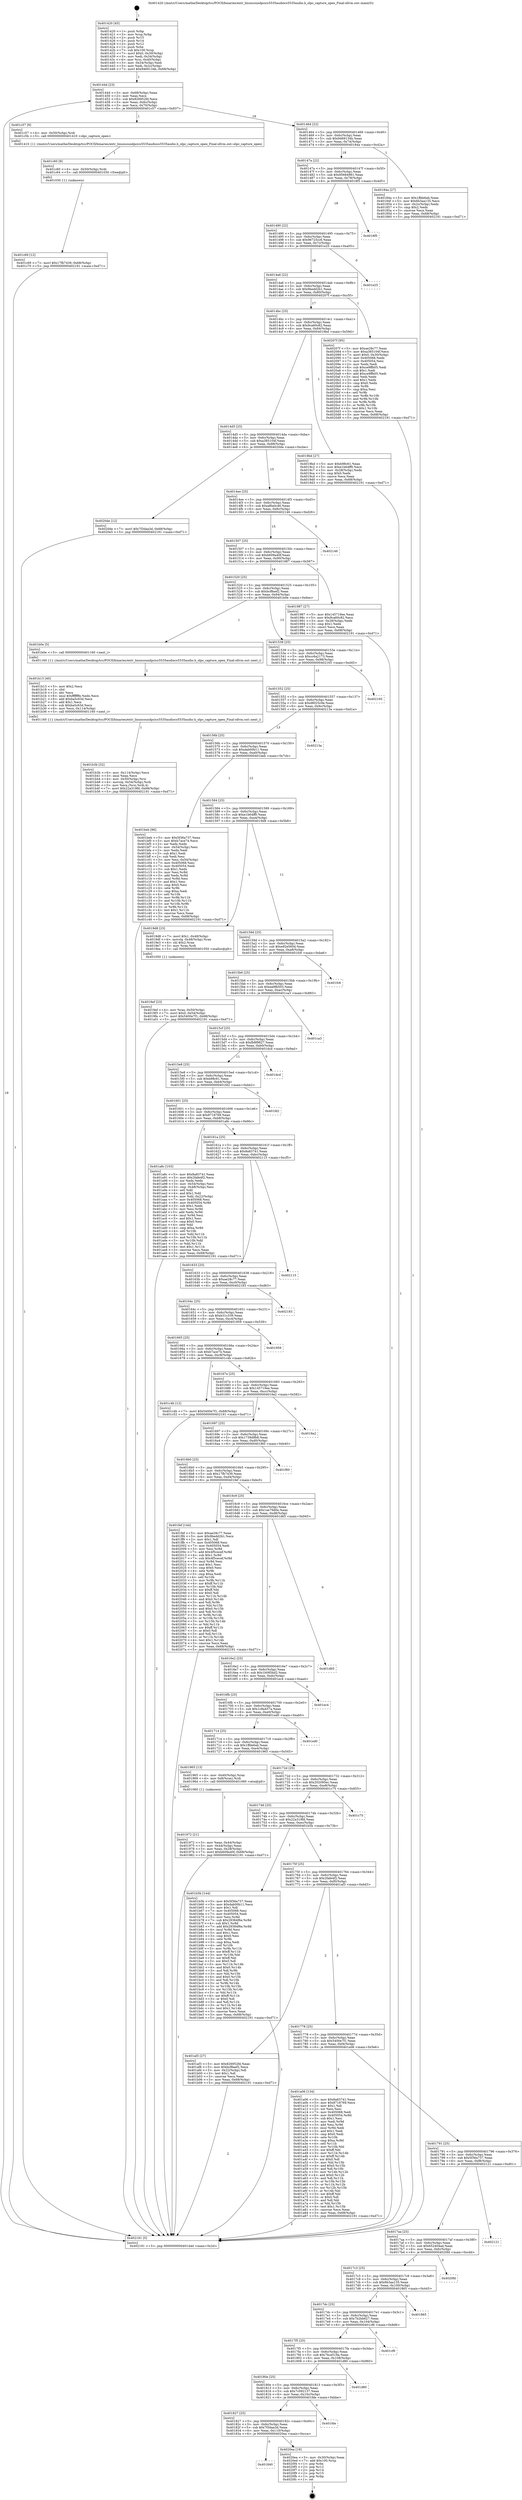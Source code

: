 digraph "0x401420" {
  label = "0x401420 (/mnt/c/Users/mathe/Desktop/tcc/POCII/binaries/extr_linuxsoundpcics5535audiocs5535audio.h_olpc_capture_open_Final-ollvm.out::main(0))"
  labelloc = "t"
  node[shape=record]

  Entry [label="",width=0.3,height=0.3,shape=circle,fillcolor=black,style=filled]
  "0x40144d" [label="{
     0x40144d [23]\l
     | [instrs]\l
     &nbsp;&nbsp;0x40144d \<+3\>: mov -0x68(%rbp),%eax\l
     &nbsp;&nbsp;0x401450 \<+2\>: mov %eax,%ecx\l
     &nbsp;&nbsp;0x401452 \<+6\>: sub $0x826952fd,%ecx\l
     &nbsp;&nbsp;0x401458 \<+3\>: mov %eax,-0x6c(%rbp)\l
     &nbsp;&nbsp;0x40145b \<+3\>: mov %ecx,-0x70(%rbp)\l
     &nbsp;&nbsp;0x40145e \<+6\>: je 0000000000401c57 \<main+0x837\>\l
  }"]
  "0x401c57" [label="{
     0x401c57 [9]\l
     | [instrs]\l
     &nbsp;&nbsp;0x401c57 \<+4\>: mov -0x50(%rbp),%rdi\l
     &nbsp;&nbsp;0x401c5b \<+5\>: call 0000000000401410 \<olpc_capture_open\>\l
     | [calls]\l
     &nbsp;&nbsp;0x401410 \{1\} (/mnt/c/Users/mathe/Desktop/tcc/POCII/binaries/extr_linuxsoundpcics5535audiocs5535audio.h_olpc_capture_open_Final-ollvm.out::olpc_capture_open)\l
  }"]
  "0x401464" [label="{
     0x401464 [22]\l
     | [instrs]\l
     &nbsp;&nbsp;0x401464 \<+5\>: jmp 0000000000401469 \<main+0x49\>\l
     &nbsp;&nbsp;0x401469 \<+3\>: mov -0x6c(%rbp),%eax\l
     &nbsp;&nbsp;0x40146c \<+5\>: sub $0x9469134b,%eax\l
     &nbsp;&nbsp;0x401471 \<+3\>: mov %eax,-0x74(%rbp)\l
     &nbsp;&nbsp;0x401474 \<+6\>: je 000000000040184a \<main+0x42a\>\l
  }"]
  Exit [label="",width=0.3,height=0.3,shape=circle,fillcolor=black,style=filled,peripheries=2]
  "0x40184a" [label="{
     0x40184a [27]\l
     | [instrs]\l
     &nbsp;&nbsp;0x40184a \<+5\>: mov $0x1ffde6ab,%eax\l
     &nbsp;&nbsp;0x40184f \<+5\>: mov $0x6b3aa135,%ecx\l
     &nbsp;&nbsp;0x401854 \<+3\>: mov -0x2c(%rbp),%edx\l
     &nbsp;&nbsp;0x401857 \<+3\>: cmp $0x2,%edx\l
     &nbsp;&nbsp;0x40185a \<+3\>: cmovne %ecx,%eax\l
     &nbsp;&nbsp;0x40185d \<+3\>: mov %eax,-0x68(%rbp)\l
     &nbsp;&nbsp;0x401860 \<+5\>: jmp 0000000000402191 \<main+0xd71\>\l
  }"]
  "0x40147a" [label="{
     0x40147a [22]\l
     | [instrs]\l
     &nbsp;&nbsp;0x40147a \<+5\>: jmp 000000000040147f \<main+0x5f\>\l
     &nbsp;&nbsp;0x40147f \<+3\>: mov -0x6c(%rbp),%eax\l
     &nbsp;&nbsp;0x401482 \<+5\>: sub $0x95684981,%eax\l
     &nbsp;&nbsp;0x401487 \<+3\>: mov %eax,-0x78(%rbp)\l
     &nbsp;&nbsp;0x40148a \<+6\>: je 00000000004018f5 \<main+0x4d5\>\l
  }"]
  "0x402191" [label="{
     0x402191 [5]\l
     | [instrs]\l
     &nbsp;&nbsp;0x402191 \<+5\>: jmp 000000000040144d \<main+0x2d\>\l
  }"]
  "0x401420" [label="{
     0x401420 [45]\l
     | [instrs]\l
     &nbsp;&nbsp;0x401420 \<+1\>: push %rbp\l
     &nbsp;&nbsp;0x401421 \<+3\>: mov %rsp,%rbp\l
     &nbsp;&nbsp;0x401424 \<+2\>: push %r15\l
     &nbsp;&nbsp;0x401426 \<+2\>: push %r14\l
     &nbsp;&nbsp;0x401428 \<+2\>: push %r12\l
     &nbsp;&nbsp;0x40142a \<+1\>: push %rbx\l
     &nbsp;&nbsp;0x40142b \<+7\>: sub $0x100,%rsp\l
     &nbsp;&nbsp;0x401432 \<+7\>: movl $0x0,-0x30(%rbp)\l
     &nbsp;&nbsp;0x401439 \<+3\>: mov %edi,-0x34(%rbp)\l
     &nbsp;&nbsp;0x40143c \<+4\>: mov %rsi,-0x40(%rbp)\l
     &nbsp;&nbsp;0x401440 \<+3\>: mov -0x34(%rbp),%edi\l
     &nbsp;&nbsp;0x401443 \<+3\>: mov %edi,-0x2c(%rbp)\l
     &nbsp;&nbsp;0x401446 \<+7\>: movl $0x9469134b,-0x68(%rbp)\l
  }"]
  "0x401840" [label="{
     0x401840\l
  }", style=dashed]
  "0x4018f5" [label="{
     0x4018f5\l
  }", style=dashed]
  "0x401490" [label="{
     0x401490 [22]\l
     | [instrs]\l
     &nbsp;&nbsp;0x401490 \<+5\>: jmp 0000000000401495 \<main+0x75\>\l
     &nbsp;&nbsp;0x401495 \<+3\>: mov -0x6c(%rbp),%eax\l
     &nbsp;&nbsp;0x401498 \<+5\>: sub $0x96725cc6,%eax\l
     &nbsp;&nbsp;0x40149d \<+3\>: mov %eax,-0x7c(%rbp)\l
     &nbsp;&nbsp;0x4014a0 \<+6\>: je 0000000000401e25 \<main+0xa05\>\l
  }"]
  "0x4020ea" [label="{
     0x4020ea [19]\l
     | [instrs]\l
     &nbsp;&nbsp;0x4020ea \<+3\>: mov -0x30(%rbp),%eax\l
     &nbsp;&nbsp;0x4020ed \<+7\>: add $0x100,%rsp\l
     &nbsp;&nbsp;0x4020f4 \<+1\>: pop %rbx\l
     &nbsp;&nbsp;0x4020f5 \<+2\>: pop %r12\l
     &nbsp;&nbsp;0x4020f7 \<+2\>: pop %r14\l
     &nbsp;&nbsp;0x4020f9 \<+2\>: pop %r15\l
     &nbsp;&nbsp;0x4020fb \<+1\>: pop %rbp\l
     &nbsp;&nbsp;0x4020fc \<+1\>: ret\l
  }"]
  "0x401e25" [label="{
     0x401e25\l
  }", style=dashed]
  "0x4014a6" [label="{
     0x4014a6 [22]\l
     | [instrs]\l
     &nbsp;&nbsp;0x4014a6 \<+5\>: jmp 00000000004014ab \<main+0x8b\>\l
     &nbsp;&nbsp;0x4014ab \<+3\>: mov -0x6c(%rbp),%eax\l
     &nbsp;&nbsp;0x4014ae \<+5\>: sub $0x9bedd2b1,%eax\l
     &nbsp;&nbsp;0x4014b3 \<+3\>: mov %eax,-0x80(%rbp)\l
     &nbsp;&nbsp;0x4014b6 \<+6\>: je 000000000040207f \<main+0xc5f\>\l
  }"]
  "0x401827" [label="{
     0x401827 [25]\l
     | [instrs]\l
     &nbsp;&nbsp;0x401827 \<+5\>: jmp 000000000040182c \<main+0x40c\>\l
     &nbsp;&nbsp;0x40182c \<+3\>: mov -0x6c(%rbp),%eax\l
     &nbsp;&nbsp;0x40182f \<+5\>: sub $0x7f3daa3d,%eax\l
     &nbsp;&nbsp;0x401834 \<+6\>: mov %eax,-0x110(%rbp)\l
     &nbsp;&nbsp;0x40183a \<+6\>: je 00000000004020ea \<main+0xcca\>\l
  }"]
  "0x40207f" [label="{
     0x40207f [95]\l
     | [instrs]\l
     &nbsp;&nbsp;0x40207f \<+5\>: mov $0xae28c77,%eax\l
     &nbsp;&nbsp;0x402084 \<+5\>: mov $0xa385104f,%ecx\l
     &nbsp;&nbsp;0x402089 \<+7\>: movl $0x0,-0x30(%rbp)\l
     &nbsp;&nbsp;0x402090 \<+7\>: mov 0x405068,%edx\l
     &nbsp;&nbsp;0x402097 \<+7\>: mov 0x405054,%esi\l
     &nbsp;&nbsp;0x40209e \<+2\>: mov %edx,%edi\l
     &nbsp;&nbsp;0x4020a0 \<+6\>: sub $0xce9ffb05,%edi\l
     &nbsp;&nbsp;0x4020a6 \<+3\>: sub $0x1,%edi\l
     &nbsp;&nbsp;0x4020a9 \<+6\>: add $0xce9ffb05,%edi\l
     &nbsp;&nbsp;0x4020af \<+3\>: imul %edi,%edx\l
     &nbsp;&nbsp;0x4020b2 \<+3\>: and $0x1,%edx\l
     &nbsp;&nbsp;0x4020b5 \<+3\>: cmp $0x0,%edx\l
     &nbsp;&nbsp;0x4020b8 \<+4\>: sete %r8b\l
     &nbsp;&nbsp;0x4020bc \<+3\>: cmp $0xa,%esi\l
     &nbsp;&nbsp;0x4020bf \<+4\>: setl %r9b\l
     &nbsp;&nbsp;0x4020c3 \<+3\>: mov %r8b,%r10b\l
     &nbsp;&nbsp;0x4020c6 \<+3\>: and %r9b,%r10b\l
     &nbsp;&nbsp;0x4020c9 \<+3\>: xor %r9b,%r8b\l
     &nbsp;&nbsp;0x4020cc \<+3\>: or %r8b,%r10b\l
     &nbsp;&nbsp;0x4020cf \<+4\>: test $0x1,%r10b\l
     &nbsp;&nbsp;0x4020d3 \<+3\>: cmovne %ecx,%eax\l
     &nbsp;&nbsp;0x4020d6 \<+3\>: mov %eax,-0x68(%rbp)\l
     &nbsp;&nbsp;0x4020d9 \<+5\>: jmp 0000000000402191 \<main+0xd71\>\l
  }"]
  "0x4014bc" [label="{
     0x4014bc [25]\l
     | [instrs]\l
     &nbsp;&nbsp;0x4014bc \<+5\>: jmp 00000000004014c1 \<main+0xa1\>\l
     &nbsp;&nbsp;0x4014c1 \<+3\>: mov -0x6c(%rbp),%eax\l
     &nbsp;&nbsp;0x4014c4 \<+5\>: sub $0x9ca60c82,%eax\l
     &nbsp;&nbsp;0x4014c9 \<+6\>: mov %eax,-0x84(%rbp)\l
     &nbsp;&nbsp;0x4014cf \<+6\>: je 00000000004019bd \<main+0x59d\>\l
  }"]
  "0x401fde" [label="{
     0x401fde\l
  }", style=dashed]
  "0x4019bd" [label="{
     0x4019bd [27]\l
     | [instrs]\l
     &nbsp;&nbsp;0x4019bd \<+5\>: mov $0xb98c61,%eax\l
     &nbsp;&nbsp;0x4019c2 \<+5\>: mov $0xe1b64ff0,%ecx\l
     &nbsp;&nbsp;0x4019c7 \<+3\>: mov -0x28(%rbp),%edx\l
     &nbsp;&nbsp;0x4019ca \<+3\>: cmp $0x0,%edx\l
     &nbsp;&nbsp;0x4019cd \<+3\>: cmove %ecx,%eax\l
     &nbsp;&nbsp;0x4019d0 \<+3\>: mov %eax,-0x68(%rbp)\l
     &nbsp;&nbsp;0x4019d3 \<+5\>: jmp 0000000000402191 \<main+0xd71\>\l
  }"]
  "0x4014d5" [label="{
     0x4014d5 [25]\l
     | [instrs]\l
     &nbsp;&nbsp;0x4014d5 \<+5\>: jmp 00000000004014da \<main+0xba\>\l
     &nbsp;&nbsp;0x4014da \<+3\>: mov -0x6c(%rbp),%eax\l
     &nbsp;&nbsp;0x4014dd \<+5\>: sub $0xa385104f,%eax\l
     &nbsp;&nbsp;0x4014e2 \<+6\>: mov %eax,-0x88(%rbp)\l
     &nbsp;&nbsp;0x4014e8 \<+6\>: je 00000000004020de \<main+0xcbe\>\l
  }"]
  "0x40180e" [label="{
     0x40180e [25]\l
     | [instrs]\l
     &nbsp;&nbsp;0x40180e \<+5\>: jmp 0000000000401813 \<main+0x3f3\>\l
     &nbsp;&nbsp;0x401813 \<+3\>: mov -0x6c(%rbp),%eax\l
     &nbsp;&nbsp;0x401816 \<+5\>: sub $0x7c092137,%eax\l
     &nbsp;&nbsp;0x40181b \<+6\>: mov %eax,-0x10c(%rbp)\l
     &nbsp;&nbsp;0x401821 \<+6\>: je 0000000000401fde \<main+0xbbe\>\l
  }"]
  "0x4020de" [label="{
     0x4020de [12]\l
     | [instrs]\l
     &nbsp;&nbsp;0x4020de \<+7\>: movl $0x7f3daa3d,-0x68(%rbp)\l
     &nbsp;&nbsp;0x4020e5 \<+5\>: jmp 0000000000402191 \<main+0xd71\>\l
  }"]
  "0x4014ee" [label="{
     0x4014ee [25]\l
     | [instrs]\l
     &nbsp;&nbsp;0x4014ee \<+5\>: jmp 00000000004014f3 \<main+0xd3\>\l
     &nbsp;&nbsp;0x4014f3 \<+3\>: mov -0x6c(%rbp),%eax\l
     &nbsp;&nbsp;0x4014f6 \<+5\>: sub $0xaf6a0c46,%eax\l
     &nbsp;&nbsp;0x4014fb \<+6\>: mov %eax,-0x8c(%rbp)\l
     &nbsp;&nbsp;0x401501 \<+6\>: je 0000000000402146 \<main+0xd26\>\l
  }"]
  "0x401d80" [label="{
     0x401d80\l
  }", style=dashed]
  "0x402146" [label="{
     0x402146\l
  }", style=dashed]
  "0x401507" [label="{
     0x401507 [25]\l
     | [instrs]\l
     &nbsp;&nbsp;0x401507 \<+5\>: jmp 000000000040150c \<main+0xec\>\l
     &nbsp;&nbsp;0x40150c \<+3\>: mov -0x6c(%rbp),%eax\l
     &nbsp;&nbsp;0x40150f \<+5\>: sub $0xb609a40f,%eax\l
     &nbsp;&nbsp;0x401514 \<+6\>: mov %eax,-0x90(%rbp)\l
     &nbsp;&nbsp;0x40151a \<+6\>: je 0000000000401987 \<main+0x567\>\l
  }"]
  "0x4017f5" [label="{
     0x4017f5 [25]\l
     | [instrs]\l
     &nbsp;&nbsp;0x4017f5 \<+5\>: jmp 00000000004017fa \<main+0x3da\>\l
     &nbsp;&nbsp;0x4017fa \<+3\>: mov -0x6c(%rbp),%eax\l
     &nbsp;&nbsp;0x4017fd \<+5\>: sub $0x7bce518a,%eax\l
     &nbsp;&nbsp;0x401802 \<+6\>: mov %eax,-0x108(%rbp)\l
     &nbsp;&nbsp;0x401808 \<+6\>: je 0000000000401d80 \<main+0x960\>\l
  }"]
  "0x401987" [label="{
     0x401987 [27]\l
     | [instrs]\l
     &nbsp;&nbsp;0x401987 \<+5\>: mov $0x145719ee,%eax\l
     &nbsp;&nbsp;0x40198c \<+5\>: mov $0x9ca60c82,%ecx\l
     &nbsp;&nbsp;0x401991 \<+3\>: mov -0x28(%rbp),%edx\l
     &nbsp;&nbsp;0x401994 \<+3\>: cmp $0x1,%edx\l
     &nbsp;&nbsp;0x401997 \<+3\>: cmovl %ecx,%eax\l
     &nbsp;&nbsp;0x40199a \<+3\>: mov %eax,-0x68(%rbp)\l
     &nbsp;&nbsp;0x40199d \<+5\>: jmp 0000000000402191 \<main+0xd71\>\l
  }"]
  "0x401520" [label="{
     0x401520 [25]\l
     | [instrs]\l
     &nbsp;&nbsp;0x401520 \<+5\>: jmp 0000000000401525 \<main+0x105\>\l
     &nbsp;&nbsp;0x401525 \<+3\>: mov -0x6c(%rbp),%eax\l
     &nbsp;&nbsp;0x401528 \<+5\>: sub $0xbcf8aef2,%eax\l
     &nbsp;&nbsp;0x40152d \<+6\>: mov %eax,-0x94(%rbp)\l
     &nbsp;&nbsp;0x401533 \<+6\>: je 0000000000401b0e \<main+0x6ee\>\l
  }"]
  "0x401cf6" [label="{
     0x401cf6\l
  }", style=dashed]
  "0x401b0e" [label="{
     0x401b0e [5]\l
     | [instrs]\l
     &nbsp;&nbsp;0x401b0e \<+5\>: call 0000000000401160 \<next_i\>\l
     | [calls]\l
     &nbsp;&nbsp;0x401160 \{1\} (/mnt/c/Users/mathe/Desktop/tcc/POCII/binaries/extr_linuxsoundpcics5535audiocs5535audio.h_olpc_capture_open_Final-ollvm.out::next_i)\l
  }"]
  "0x401539" [label="{
     0x401539 [25]\l
     | [instrs]\l
     &nbsp;&nbsp;0x401539 \<+5\>: jmp 000000000040153e \<main+0x11e\>\l
     &nbsp;&nbsp;0x40153e \<+3\>: mov -0x6c(%rbp),%eax\l
     &nbsp;&nbsp;0x401541 \<+5\>: sub $0xcc6a2173,%eax\l
     &nbsp;&nbsp;0x401546 \<+6\>: mov %eax,-0x98(%rbp)\l
     &nbsp;&nbsp;0x40154c \<+6\>: je 0000000000402165 \<main+0xd45\>\l
  }"]
  "0x4017dc" [label="{
     0x4017dc [25]\l
     | [instrs]\l
     &nbsp;&nbsp;0x4017dc \<+5\>: jmp 00000000004017e1 \<main+0x3c1\>\l
     &nbsp;&nbsp;0x4017e1 \<+3\>: mov -0x6c(%rbp),%eax\l
     &nbsp;&nbsp;0x4017e4 \<+5\>: sub $0x7b2bb627,%eax\l
     &nbsp;&nbsp;0x4017e9 \<+6\>: mov %eax,-0x104(%rbp)\l
     &nbsp;&nbsp;0x4017ef \<+6\>: je 0000000000401cf6 \<main+0x8d6\>\l
  }"]
  "0x402165" [label="{
     0x402165\l
  }", style=dashed]
  "0x401552" [label="{
     0x401552 [25]\l
     | [instrs]\l
     &nbsp;&nbsp;0x401552 \<+5\>: jmp 0000000000401557 \<main+0x137\>\l
     &nbsp;&nbsp;0x401557 \<+3\>: mov -0x6c(%rbp),%eax\l
     &nbsp;&nbsp;0x40155a \<+5\>: sub $0xd8025c9e,%eax\l
     &nbsp;&nbsp;0x40155f \<+6\>: mov %eax,-0x9c(%rbp)\l
     &nbsp;&nbsp;0x401565 \<+6\>: je 000000000040213a \<main+0xd1a\>\l
  }"]
  "0x401865" [label="{
     0x401865\l
  }", style=dashed]
  "0x40213a" [label="{
     0x40213a\l
  }", style=dashed]
  "0x40156b" [label="{
     0x40156b [25]\l
     | [instrs]\l
     &nbsp;&nbsp;0x40156b \<+5\>: jmp 0000000000401570 \<main+0x150\>\l
     &nbsp;&nbsp;0x401570 \<+3\>: mov -0x6c(%rbp),%eax\l
     &nbsp;&nbsp;0x401573 \<+5\>: sub $0xdab00b11,%eax\l
     &nbsp;&nbsp;0x401578 \<+6\>: mov %eax,-0xa0(%rbp)\l
     &nbsp;&nbsp;0x40157e \<+6\>: je 0000000000401beb \<main+0x7cb\>\l
  }"]
  "0x4017c3" [label="{
     0x4017c3 [25]\l
     | [instrs]\l
     &nbsp;&nbsp;0x4017c3 \<+5\>: jmp 00000000004017c8 \<main+0x3a8\>\l
     &nbsp;&nbsp;0x4017c8 \<+3\>: mov -0x6c(%rbp),%eax\l
     &nbsp;&nbsp;0x4017cb \<+5\>: sub $0x6b3aa135,%eax\l
     &nbsp;&nbsp;0x4017d0 \<+6\>: mov %eax,-0x100(%rbp)\l
     &nbsp;&nbsp;0x4017d6 \<+6\>: je 0000000000401865 \<main+0x445\>\l
  }"]
  "0x401beb" [label="{
     0x401beb [96]\l
     | [instrs]\l
     &nbsp;&nbsp;0x401beb \<+5\>: mov $0x5f36a737,%eax\l
     &nbsp;&nbsp;0x401bf0 \<+5\>: mov $0xb7ace74,%ecx\l
     &nbsp;&nbsp;0x401bf5 \<+2\>: xor %edx,%edx\l
     &nbsp;&nbsp;0x401bf7 \<+3\>: mov -0x54(%rbp),%esi\l
     &nbsp;&nbsp;0x401bfa \<+2\>: mov %edx,%edi\l
     &nbsp;&nbsp;0x401bfc \<+3\>: sub $0x1,%edi\l
     &nbsp;&nbsp;0x401bff \<+2\>: sub %edi,%esi\l
     &nbsp;&nbsp;0x401c01 \<+3\>: mov %esi,-0x54(%rbp)\l
     &nbsp;&nbsp;0x401c04 \<+7\>: mov 0x405068,%esi\l
     &nbsp;&nbsp;0x401c0b \<+7\>: mov 0x405054,%edi\l
     &nbsp;&nbsp;0x401c12 \<+3\>: sub $0x1,%edx\l
     &nbsp;&nbsp;0x401c15 \<+3\>: mov %esi,%r8d\l
     &nbsp;&nbsp;0x401c18 \<+3\>: add %edx,%r8d\l
     &nbsp;&nbsp;0x401c1b \<+4\>: imul %r8d,%esi\l
     &nbsp;&nbsp;0x401c1f \<+3\>: and $0x1,%esi\l
     &nbsp;&nbsp;0x401c22 \<+3\>: cmp $0x0,%esi\l
     &nbsp;&nbsp;0x401c25 \<+4\>: sete %r9b\l
     &nbsp;&nbsp;0x401c29 \<+3\>: cmp $0xa,%edi\l
     &nbsp;&nbsp;0x401c2c \<+4\>: setl %r10b\l
     &nbsp;&nbsp;0x401c30 \<+3\>: mov %r9b,%r11b\l
     &nbsp;&nbsp;0x401c33 \<+3\>: and %r10b,%r11b\l
     &nbsp;&nbsp;0x401c36 \<+3\>: xor %r10b,%r9b\l
     &nbsp;&nbsp;0x401c39 \<+3\>: or %r9b,%r11b\l
     &nbsp;&nbsp;0x401c3c \<+4\>: test $0x1,%r11b\l
     &nbsp;&nbsp;0x401c40 \<+3\>: cmovne %ecx,%eax\l
     &nbsp;&nbsp;0x401c43 \<+3\>: mov %eax,-0x68(%rbp)\l
     &nbsp;&nbsp;0x401c46 \<+5\>: jmp 0000000000402191 \<main+0xd71\>\l
  }"]
  "0x401584" [label="{
     0x401584 [25]\l
     | [instrs]\l
     &nbsp;&nbsp;0x401584 \<+5\>: jmp 0000000000401589 \<main+0x169\>\l
     &nbsp;&nbsp;0x401589 \<+3\>: mov -0x6c(%rbp),%eax\l
     &nbsp;&nbsp;0x40158c \<+5\>: sub $0xe1b64ff0,%eax\l
     &nbsp;&nbsp;0x401591 \<+6\>: mov %eax,-0xa4(%rbp)\l
     &nbsp;&nbsp;0x401597 \<+6\>: je 00000000004019d8 \<main+0x5b8\>\l
  }"]
  "0x4020fd" [label="{
     0x4020fd\l
  }", style=dashed]
  "0x4019d8" [label="{
     0x4019d8 [23]\l
     | [instrs]\l
     &nbsp;&nbsp;0x4019d8 \<+7\>: movl $0x1,-0x48(%rbp)\l
     &nbsp;&nbsp;0x4019df \<+4\>: movslq -0x48(%rbp),%rax\l
     &nbsp;&nbsp;0x4019e3 \<+4\>: shl $0x2,%rax\l
     &nbsp;&nbsp;0x4019e7 \<+3\>: mov %rax,%rdi\l
     &nbsp;&nbsp;0x4019ea \<+5\>: call 0000000000401050 \<malloc@plt\>\l
     | [calls]\l
     &nbsp;&nbsp;0x401050 \{1\} (unknown)\l
  }"]
  "0x40159d" [label="{
     0x40159d [25]\l
     | [instrs]\l
     &nbsp;&nbsp;0x40159d \<+5\>: jmp 00000000004015a2 \<main+0x182\>\l
     &nbsp;&nbsp;0x4015a2 \<+3\>: mov -0x6c(%rbp),%eax\l
     &nbsp;&nbsp;0x4015a5 \<+5\>: sub $0xe92e560d,%eax\l
     &nbsp;&nbsp;0x4015aa \<+6\>: mov %eax,-0xa8(%rbp)\l
     &nbsp;&nbsp;0x4015b0 \<+6\>: je 0000000000401fc6 \<main+0xba6\>\l
  }"]
  "0x4017aa" [label="{
     0x4017aa [25]\l
     | [instrs]\l
     &nbsp;&nbsp;0x4017aa \<+5\>: jmp 00000000004017af \<main+0x38f\>\l
     &nbsp;&nbsp;0x4017af \<+3\>: mov -0x6c(%rbp),%eax\l
     &nbsp;&nbsp;0x4017b2 \<+5\>: sub $0x652404ad,%eax\l
     &nbsp;&nbsp;0x4017b7 \<+6\>: mov %eax,-0xfc(%rbp)\l
     &nbsp;&nbsp;0x4017bd \<+6\>: je 00000000004020fd \<main+0xcdd\>\l
  }"]
  "0x401fc6" [label="{
     0x401fc6\l
  }", style=dashed]
  "0x4015b6" [label="{
     0x4015b6 [25]\l
     | [instrs]\l
     &nbsp;&nbsp;0x4015b6 \<+5\>: jmp 00000000004015bb \<main+0x19b\>\l
     &nbsp;&nbsp;0x4015bb \<+3\>: mov -0x6c(%rbp),%eax\l
     &nbsp;&nbsp;0x4015be \<+5\>: sub $0xea9fb503,%eax\l
     &nbsp;&nbsp;0x4015c3 \<+6\>: mov %eax,-0xac(%rbp)\l
     &nbsp;&nbsp;0x4015c9 \<+6\>: je 0000000000401ca3 \<main+0x883\>\l
  }"]
  "0x402121" [label="{
     0x402121\l
  }", style=dashed]
  "0x401ca3" [label="{
     0x401ca3\l
  }", style=dashed]
  "0x4015cf" [label="{
     0x4015cf [25]\l
     | [instrs]\l
     &nbsp;&nbsp;0x4015cf \<+5\>: jmp 00000000004015d4 \<main+0x1b4\>\l
     &nbsp;&nbsp;0x4015d4 \<+3\>: mov -0x6c(%rbp),%eax\l
     &nbsp;&nbsp;0x4015d7 \<+5\>: sub $0xfb8f9827,%eax\l
     &nbsp;&nbsp;0x4015dc \<+6\>: mov %eax,-0xb0(%rbp)\l
     &nbsp;&nbsp;0x4015e2 \<+6\>: je 0000000000401dcd \<main+0x9ad\>\l
  }"]
  "0x401c69" [label="{
     0x401c69 [12]\l
     | [instrs]\l
     &nbsp;&nbsp;0x401c69 \<+7\>: movl $0x17fb7439,-0x68(%rbp)\l
     &nbsp;&nbsp;0x401c70 \<+5\>: jmp 0000000000402191 \<main+0xd71\>\l
  }"]
  "0x401dcd" [label="{
     0x401dcd\l
  }", style=dashed]
  "0x4015e8" [label="{
     0x4015e8 [25]\l
     | [instrs]\l
     &nbsp;&nbsp;0x4015e8 \<+5\>: jmp 00000000004015ed \<main+0x1cd\>\l
     &nbsp;&nbsp;0x4015ed \<+3\>: mov -0x6c(%rbp),%eax\l
     &nbsp;&nbsp;0x4015f0 \<+5\>: sub $0xb98c61,%eax\l
     &nbsp;&nbsp;0x4015f5 \<+6\>: mov %eax,-0xb4(%rbp)\l
     &nbsp;&nbsp;0x4015fb \<+6\>: je 0000000000401fd2 \<main+0xbb2\>\l
  }"]
  "0x401c60" [label="{
     0x401c60 [9]\l
     | [instrs]\l
     &nbsp;&nbsp;0x401c60 \<+4\>: mov -0x50(%rbp),%rdi\l
     &nbsp;&nbsp;0x401c64 \<+5\>: call 0000000000401030 \<free@plt\>\l
     | [calls]\l
     &nbsp;&nbsp;0x401030 \{1\} (unknown)\l
  }"]
  "0x401fd2" [label="{
     0x401fd2\l
  }", style=dashed]
  "0x401601" [label="{
     0x401601 [25]\l
     | [instrs]\l
     &nbsp;&nbsp;0x401601 \<+5\>: jmp 0000000000401606 \<main+0x1e6\>\l
     &nbsp;&nbsp;0x401606 \<+3\>: mov -0x6c(%rbp),%eax\l
     &nbsp;&nbsp;0x401609 \<+5\>: sub $0x8718769,%eax\l
     &nbsp;&nbsp;0x40160e \<+6\>: mov %eax,-0xb8(%rbp)\l
     &nbsp;&nbsp;0x401614 \<+6\>: je 0000000000401a8c \<main+0x66c\>\l
  }"]
  "0x401b3b" [label="{
     0x401b3b [32]\l
     | [instrs]\l
     &nbsp;&nbsp;0x401b3b \<+6\>: mov -0x114(%rbp),%ecx\l
     &nbsp;&nbsp;0x401b41 \<+3\>: imul %eax,%ecx\l
     &nbsp;&nbsp;0x401b44 \<+4\>: mov -0x50(%rbp),%rsi\l
     &nbsp;&nbsp;0x401b48 \<+4\>: movslq -0x54(%rbp),%rdi\l
     &nbsp;&nbsp;0x401b4c \<+3\>: mov %ecx,(%rsi,%rdi,4)\l
     &nbsp;&nbsp;0x401b4f \<+7\>: movl $0x22a319fd,-0x68(%rbp)\l
     &nbsp;&nbsp;0x401b56 \<+5\>: jmp 0000000000402191 \<main+0xd71\>\l
  }"]
  "0x401a8c" [label="{
     0x401a8c [103]\l
     | [instrs]\l
     &nbsp;&nbsp;0x401a8c \<+5\>: mov $0x8a83741,%eax\l
     &nbsp;&nbsp;0x401a91 \<+5\>: mov $0x2fafe4f2,%ecx\l
     &nbsp;&nbsp;0x401a96 \<+2\>: xor %edx,%edx\l
     &nbsp;&nbsp;0x401a98 \<+3\>: mov -0x54(%rbp),%esi\l
     &nbsp;&nbsp;0x401a9b \<+3\>: cmp -0x48(%rbp),%esi\l
     &nbsp;&nbsp;0x401a9e \<+4\>: setl %dil\l
     &nbsp;&nbsp;0x401aa2 \<+4\>: and $0x1,%dil\l
     &nbsp;&nbsp;0x401aa6 \<+4\>: mov %dil,-0x22(%rbp)\l
     &nbsp;&nbsp;0x401aaa \<+7\>: mov 0x405068,%esi\l
     &nbsp;&nbsp;0x401ab1 \<+8\>: mov 0x405054,%r8d\l
     &nbsp;&nbsp;0x401ab9 \<+3\>: sub $0x1,%edx\l
     &nbsp;&nbsp;0x401abc \<+3\>: mov %esi,%r9d\l
     &nbsp;&nbsp;0x401abf \<+3\>: add %edx,%r9d\l
     &nbsp;&nbsp;0x401ac2 \<+4\>: imul %r9d,%esi\l
     &nbsp;&nbsp;0x401ac6 \<+3\>: and $0x1,%esi\l
     &nbsp;&nbsp;0x401ac9 \<+3\>: cmp $0x0,%esi\l
     &nbsp;&nbsp;0x401acc \<+4\>: sete %dil\l
     &nbsp;&nbsp;0x401ad0 \<+4\>: cmp $0xa,%r8d\l
     &nbsp;&nbsp;0x401ad4 \<+4\>: setl %r10b\l
     &nbsp;&nbsp;0x401ad8 \<+3\>: mov %dil,%r11b\l
     &nbsp;&nbsp;0x401adb \<+3\>: and %r10b,%r11b\l
     &nbsp;&nbsp;0x401ade \<+3\>: xor %r10b,%dil\l
     &nbsp;&nbsp;0x401ae1 \<+3\>: or %dil,%r11b\l
     &nbsp;&nbsp;0x401ae4 \<+4\>: test $0x1,%r11b\l
     &nbsp;&nbsp;0x401ae8 \<+3\>: cmovne %ecx,%eax\l
     &nbsp;&nbsp;0x401aeb \<+3\>: mov %eax,-0x68(%rbp)\l
     &nbsp;&nbsp;0x401aee \<+5\>: jmp 0000000000402191 \<main+0xd71\>\l
  }"]
  "0x40161a" [label="{
     0x40161a [25]\l
     | [instrs]\l
     &nbsp;&nbsp;0x40161a \<+5\>: jmp 000000000040161f \<main+0x1ff\>\l
     &nbsp;&nbsp;0x40161f \<+3\>: mov -0x6c(%rbp),%eax\l
     &nbsp;&nbsp;0x401622 \<+5\>: sub $0x8a83741,%eax\l
     &nbsp;&nbsp;0x401627 \<+6\>: mov %eax,-0xbc(%rbp)\l
     &nbsp;&nbsp;0x40162d \<+6\>: je 0000000000402115 \<main+0xcf5\>\l
  }"]
  "0x401b13" [label="{
     0x401b13 [40]\l
     | [instrs]\l
     &nbsp;&nbsp;0x401b13 \<+5\>: mov $0x2,%ecx\l
     &nbsp;&nbsp;0x401b18 \<+1\>: cltd\l
     &nbsp;&nbsp;0x401b19 \<+2\>: idiv %ecx\l
     &nbsp;&nbsp;0x401b1b \<+6\>: imul $0xfffffffe,%edx,%ecx\l
     &nbsp;&nbsp;0x401b21 \<+6\>: add $0xba5c63d,%ecx\l
     &nbsp;&nbsp;0x401b27 \<+3\>: add $0x1,%ecx\l
     &nbsp;&nbsp;0x401b2a \<+6\>: sub $0xba5c63d,%ecx\l
     &nbsp;&nbsp;0x401b30 \<+6\>: mov %ecx,-0x114(%rbp)\l
     &nbsp;&nbsp;0x401b36 \<+5\>: call 0000000000401160 \<next_i\>\l
     | [calls]\l
     &nbsp;&nbsp;0x401160 \{1\} (/mnt/c/Users/mathe/Desktop/tcc/POCII/binaries/extr_linuxsoundpcics5535audiocs5535audio.h_olpc_capture_open_Final-ollvm.out::next_i)\l
  }"]
  "0x402115" [label="{
     0x402115\l
  }", style=dashed]
  "0x401633" [label="{
     0x401633 [25]\l
     | [instrs]\l
     &nbsp;&nbsp;0x401633 \<+5\>: jmp 0000000000401638 \<main+0x218\>\l
     &nbsp;&nbsp;0x401638 \<+3\>: mov -0x6c(%rbp),%eax\l
     &nbsp;&nbsp;0x40163b \<+5\>: sub $0xae28c77,%eax\l
     &nbsp;&nbsp;0x401640 \<+6\>: mov %eax,-0xc0(%rbp)\l
     &nbsp;&nbsp;0x401646 \<+6\>: je 0000000000402183 \<main+0xd63\>\l
  }"]
  "0x401791" [label="{
     0x401791 [25]\l
     | [instrs]\l
     &nbsp;&nbsp;0x401791 \<+5\>: jmp 0000000000401796 \<main+0x376\>\l
     &nbsp;&nbsp;0x401796 \<+3\>: mov -0x6c(%rbp),%eax\l
     &nbsp;&nbsp;0x401799 \<+5\>: sub $0x5f36a737,%eax\l
     &nbsp;&nbsp;0x40179e \<+6\>: mov %eax,-0xf8(%rbp)\l
     &nbsp;&nbsp;0x4017a4 \<+6\>: je 0000000000402121 \<main+0xd01\>\l
  }"]
  "0x402183" [label="{
     0x402183\l
  }", style=dashed]
  "0x40164c" [label="{
     0x40164c [25]\l
     | [instrs]\l
     &nbsp;&nbsp;0x40164c \<+5\>: jmp 0000000000401651 \<main+0x231\>\l
     &nbsp;&nbsp;0x401651 \<+3\>: mov -0x6c(%rbp),%eax\l
     &nbsp;&nbsp;0x401654 \<+5\>: sub $0xb31c339,%eax\l
     &nbsp;&nbsp;0x401659 \<+6\>: mov %eax,-0xc4(%rbp)\l
     &nbsp;&nbsp;0x40165f \<+6\>: je 0000000000401959 \<main+0x539\>\l
  }"]
  "0x401a06" [label="{
     0x401a06 [134]\l
     | [instrs]\l
     &nbsp;&nbsp;0x401a06 \<+5\>: mov $0x8a83741,%eax\l
     &nbsp;&nbsp;0x401a0b \<+5\>: mov $0x8718769,%ecx\l
     &nbsp;&nbsp;0x401a10 \<+2\>: mov $0x1,%dl\l
     &nbsp;&nbsp;0x401a12 \<+2\>: xor %esi,%esi\l
     &nbsp;&nbsp;0x401a14 \<+7\>: mov 0x405068,%edi\l
     &nbsp;&nbsp;0x401a1b \<+8\>: mov 0x405054,%r8d\l
     &nbsp;&nbsp;0x401a23 \<+3\>: sub $0x1,%esi\l
     &nbsp;&nbsp;0x401a26 \<+3\>: mov %edi,%r9d\l
     &nbsp;&nbsp;0x401a29 \<+3\>: add %esi,%r9d\l
     &nbsp;&nbsp;0x401a2c \<+4\>: imul %r9d,%edi\l
     &nbsp;&nbsp;0x401a30 \<+3\>: and $0x1,%edi\l
     &nbsp;&nbsp;0x401a33 \<+3\>: cmp $0x0,%edi\l
     &nbsp;&nbsp;0x401a36 \<+4\>: sete %r10b\l
     &nbsp;&nbsp;0x401a3a \<+4\>: cmp $0xa,%r8d\l
     &nbsp;&nbsp;0x401a3e \<+4\>: setl %r11b\l
     &nbsp;&nbsp;0x401a42 \<+3\>: mov %r10b,%bl\l
     &nbsp;&nbsp;0x401a45 \<+3\>: xor $0xff,%bl\l
     &nbsp;&nbsp;0x401a48 \<+3\>: mov %r11b,%r14b\l
     &nbsp;&nbsp;0x401a4b \<+4\>: xor $0xff,%r14b\l
     &nbsp;&nbsp;0x401a4f \<+3\>: xor $0x0,%dl\l
     &nbsp;&nbsp;0x401a52 \<+3\>: mov %bl,%r15b\l
     &nbsp;&nbsp;0x401a55 \<+4\>: and $0x0,%r15b\l
     &nbsp;&nbsp;0x401a59 \<+3\>: and %dl,%r10b\l
     &nbsp;&nbsp;0x401a5c \<+3\>: mov %r14b,%r12b\l
     &nbsp;&nbsp;0x401a5f \<+4\>: and $0x0,%r12b\l
     &nbsp;&nbsp;0x401a63 \<+3\>: and %dl,%r11b\l
     &nbsp;&nbsp;0x401a66 \<+3\>: or %r10b,%r15b\l
     &nbsp;&nbsp;0x401a69 \<+3\>: or %r11b,%r12b\l
     &nbsp;&nbsp;0x401a6c \<+3\>: xor %r12b,%r15b\l
     &nbsp;&nbsp;0x401a6f \<+3\>: or %r14b,%bl\l
     &nbsp;&nbsp;0x401a72 \<+3\>: xor $0xff,%bl\l
     &nbsp;&nbsp;0x401a75 \<+3\>: or $0x0,%dl\l
     &nbsp;&nbsp;0x401a78 \<+2\>: and %dl,%bl\l
     &nbsp;&nbsp;0x401a7a \<+3\>: or %bl,%r15b\l
     &nbsp;&nbsp;0x401a7d \<+4\>: test $0x1,%r15b\l
     &nbsp;&nbsp;0x401a81 \<+3\>: cmovne %ecx,%eax\l
     &nbsp;&nbsp;0x401a84 \<+3\>: mov %eax,-0x68(%rbp)\l
     &nbsp;&nbsp;0x401a87 \<+5\>: jmp 0000000000402191 \<main+0xd71\>\l
  }"]
  "0x401959" [label="{
     0x401959\l
  }", style=dashed]
  "0x401665" [label="{
     0x401665 [25]\l
     | [instrs]\l
     &nbsp;&nbsp;0x401665 \<+5\>: jmp 000000000040166a \<main+0x24a\>\l
     &nbsp;&nbsp;0x40166a \<+3\>: mov -0x6c(%rbp),%eax\l
     &nbsp;&nbsp;0x40166d \<+5\>: sub $0xb7ace74,%eax\l
     &nbsp;&nbsp;0x401672 \<+6\>: mov %eax,-0xc8(%rbp)\l
     &nbsp;&nbsp;0x401678 \<+6\>: je 0000000000401c4b \<main+0x82b\>\l
  }"]
  "0x401778" [label="{
     0x401778 [25]\l
     | [instrs]\l
     &nbsp;&nbsp;0x401778 \<+5\>: jmp 000000000040177d \<main+0x35d\>\l
     &nbsp;&nbsp;0x40177d \<+3\>: mov -0x6c(%rbp),%eax\l
     &nbsp;&nbsp;0x401780 \<+5\>: sub $0x5400e7f1,%eax\l
     &nbsp;&nbsp;0x401785 \<+6\>: mov %eax,-0xf4(%rbp)\l
     &nbsp;&nbsp;0x40178b \<+6\>: je 0000000000401a06 \<main+0x5e6\>\l
  }"]
  "0x401c4b" [label="{
     0x401c4b [12]\l
     | [instrs]\l
     &nbsp;&nbsp;0x401c4b \<+7\>: movl $0x5400e7f1,-0x68(%rbp)\l
     &nbsp;&nbsp;0x401c52 \<+5\>: jmp 0000000000402191 \<main+0xd71\>\l
  }"]
  "0x40167e" [label="{
     0x40167e [25]\l
     | [instrs]\l
     &nbsp;&nbsp;0x40167e \<+5\>: jmp 0000000000401683 \<main+0x263\>\l
     &nbsp;&nbsp;0x401683 \<+3\>: mov -0x6c(%rbp),%eax\l
     &nbsp;&nbsp;0x401686 \<+5\>: sub $0x145719ee,%eax\l
     &nbsp;&nbsp;0x40168b \<+6\>: mov %eax,-0xcc(%rbp)\l
     &nbsp;&nbsp;0x401691 \<+6\>: je 00000000004019a2 \<main+0x582\>\l
  }"]
  "0x401af3" [label="{
     0x401af3 [27]\l
     | [instrs]\l
     &nbsp;&nbsp;0x401af3 \<+5\>: mov $0x826952fd,%eax\l
     &nbsp;&nbsp;0x401af8 \<+5\>: mov $0xbcf8aef2,%ecx\l
     &nbsp;&nbsp;0x401afd \<+3\>: mov -0x22(%rbp),%dl\l
     &nbsp;&nbsp;0x401b00 \<+3\>: test $0x1,%dl\l
     &nbsp;&nbsp;0x401b03 \<+3\>: cmovne %ecx,%eax\l
     &nbsp;&nbsp;0x401b06 \<+3\>: mov %eax,-0x68(%rbp)\l
     &nbsp;&nbsp;0x401b09 \<+5\>: jmp 0000000000402191 \<main+0xd71\>\l
  }"]
  "0x4019a2" [label="{
     0x4019a2\l
  }", style=dashed]
  "0x401697" [label="{
     0x401697 [25]\l
     | [instrs]\l
     &nbsp;&nbsp;0x401697 \<+5\>: jmp 000000000040169c \<main+0x27c\>\l
     &nbsp;&nbsp;0x40169c \<+3\>: mov -0x6c(%rbp),%eax\l
     &nbsp;&nbsp;0x40169f \<+5\>: sub $0x1739d9b8,%eax\l
     &nbsp;&nbsp;0x4016a4 \<+6\>: mov %eax,-0xd0(%rbp)\l
     &nbsp;&nbsp;0x4016aa \<+6\>: je 0000000000401f60 \<main+0xb40\>\l
  }"]
  "0x40175f" [label="{
     0x40175f [25]\l
     | [instrs]\l
     &nbsp;&nbsp;0x40175f \<+5\>: jmp 0000000000401764 \<main+0x344\>\l
     &nbsp;&nbsp;0x401764 \<+3\>: mov -0x6c(%rbp),%eax\l
     &nbsp;&nbsp;0x401767 \<+5\>: sub $0x2fafe4f2,%eax\l
     &nbsp;&nbsp;0x40176c \<+6\>: mov %eax,-0xf0(%rbp)\l
     &nbsp;&nbsp;0x401772 \<+6\>: je 0000000000401af3 \<main+0x6d3\>\l
  }"]
  "0x401f60" [label="{
     0x401f60\l
  }", style=dashed]
  "0x4016b0" [label="{
     0x4016b0 [25]\l
     | [instrs]\l
     &nbsp;&nbsp;0x4016b0 \<+5\>: jmp 00000000004016b5 \<main+0x295\>\l
     &nbsp;&nbsp;0x4016b5 \<+3\>: mov -0x6c(%rbp),%eax\l
     &nbsp;&nbsp;0x4016b8 \<+5\>: sub $0x17fb7439,%eax\l
     &nbsp;&nbsp;0x4016bd \<+6\>: mov %eax,-0xd4(%rbp)\l
     &nbsp;&nbsp;0x4016c3 \<+6\>: je 0000000000401fef \<main+0xbcf\>\l
  }"]
  "0x401b5b" [label="{
     0x401b5b [144]\l
     | [instrs]\l
     &nbsp;&nbsp;0x401b5b \<+5\>: mov $0x5f36a737,%eax\l
     &nbsp;&nbsp;0x401b60 \<+5\>: mov $0xdab00b11,%ecx\l
     &nbsp;&nbsp;0x401b65 \<+2\>: mov $0x1,%dl\l
     &nbsp;&nbsp;0x401b67 \<+7\>: mov 0x405068,%esi\l
     &nbsp;&nbsp;0x401b6e \<+7\>: mov 0x405054,%edi\l
     &nbsp;&nbsp;0x401b75 \<+3\>: mov %esi,%r8d\l
     &nbsp;&nbsp;0x401b78 \<+7\>: sub $0x29384f6e,%r8d\l
     &nbsp;&nbsp;0x401b7f \<+4\>: sub $0x1,%r8d\l
     &nbsp;&nbsp;0x401b83 \<+7\>: add $0x29384f6e,%r8d\l
     &nbsp;&nbsp;0x401b8a \<+4\>: imul %r8d,%esi\l
     &nbsp;&nbsp;0x401b8e \<+3\>: and $0x1,%esi\l
     &nbsp;&nbsp;0x401b91 \<+3\>: cmp $0x0,%esi\l
     &nbsp;&nbsp;0x401b94 \<+4\>: sete %r9b\l
     &nbsp;&nbsp;0x401b98 \<+3\>: cmp $0xa,%edi\l
     &nbsp;&nbsp;0x401b9b \<+4\>: setl %r10b\l
     &nbsp;&nbsp;0x401b9f \<+3\>: mov %r9b,%r11b\l
     &nbsp;&nbsp;0x401ba2 \<+4\>: xor $0xff,%r11b\l
     &nbsp;&nbsp;0x401ba6 \<+3\>: mov %r10b,%bl\l
     &nbsp;&nbsp;0x401ba9 \<+3\>: xor $0xff,%bl\l
     &nbsp;&nbsp;0x401bac \<+3\>: xor $0x0,%dl\l
     &nbsp;&nbsp;0x401baf \<+3\>: mov %r11b,%r14b\l
     &nbsp;&nbsp;0x401bb2 \<+4\>: and $0x0,%r14b\l
     &nbsp;&nbsp;0x401bb6 \<+3\>: and %dl,%r9b\l
     &nbsp;&nbsp;0x401bb9 \<+3\>: mov %bl,%r15b\l
     &nbsp;&nbsp;0x401bbc \<+4\>: and $0x0,%r15b\l
     &nbsp;&nbsp;0x401bc0 \<+3\>: and %dl,%r10b\l
     &nbsp;&nbsp;0x401bc3 \<+3\>: or %r9b,%r14b\l
     &nbsp;&nbsp;0x401bc6 \<+3\>: or %r10b,%r15b\l
     &nbsp;&nbsp;0x401bc9 \<+3\>: xor %r15b,%r14b\l
     &nbsp;&nbsp;0x401bcc \<+3\>: or %bl,%r11b\l
     &nbsp;&nbsp;0x401bcf \<+4\>: xor $0xff,%r11b\l
     &nbsp;&nbsp;0x401bd3 \<+3\>: or $0x0,%dl\l
     &nbsp;&nbsp;0x401bd6 \<+3\>: and %dl,%r11b\l
     &nbsp;&nbsp;0x401bd9 \<+3\>: or %r11b,%r14b\l
     &nbsp;&nbsp;0x401bdc \<+4\>: test $0x1,%r14b\l
     &nbsp;&nbsp;0x401be0 \<+3\>: cmovne %ecx,%eax\l
     &nbsp;&nbsp;0x401be3 \<+3\>: mov %eax,-0x68(%rbp)\l
     &nbsp;&nbsp;0x401be6 \<+5\>: jmp 0000000000402191 \<main+0xd71\>\l
  }"]
  "0x401fef" [label="{
     0x401fef [144]\l
     | [instrs]\l
     &nbsp;&nbsp;0x401fef \<+5\>: mov $0xae28c77,%eax\l
     &nbsp;&nbsp;0x401ff4 \<+5\>: mov $0x9bedd2b1,%ecx\l
     &nbsp;&nbsp;0x401ff9 \<+2\>: mov $0x1,%dl\l
     &nbsp;&nbsp;0x401ffb \<+7\>: mov 0x405068,%esi\l
     &nbsp;&nbsp;0x402002 \<+7\>: mov 0x405054,%edi\l
     &nbsp;&nbsp;0x402009 \<+3\>: mov %esi,%r8d\l
     &nbsp;&nbsp;0x40200c \<+7\>: add $0x4f5cecef,%r8d\l
     &nbsp;&nbsp;0x402013 \<+4\>: sub $0x1,%r8d\l
     &nbsp;&nbsp;0x402017 \<+7\>: sub $0x4f5cecef,%r8d\l
     &nbsp;&nbsp;0x40201e \<+4\>: imul %r8d,%esi\l
     &nbsp;&nbsp;0x402022 \<+3\>: and $0x1,%esi\l
     &nbsp;&nbsp;0x402025 \<+3\>: cmp $0x0,%esi\l
     &nbsp;&nbsp;0x402028 \<+4\>: sete %r9b\l
     &nbsp;&nbsp;0x40202c \<+3\>: cmp $0xa,%edi\l
     &nbsp;&nbsp;0x40202f \<+4\>: setl %r10b\l
     &nbsp;&nbsp;0x402033 \<+3\>: mov %r9b,%r11b\l
     &nbsp;&nbsp;0x402036 \<+4\>: xor $0xff,%r11b\l
     &nbsp;&nbsp;0x40203a \<+3\>: mov %r10b,%bl\l
     &nbsp;&nbsp;0x40203d \<+3\>: xor $0xff,%bl\l
     &nbsp;&nbsp;0x402040 \<+3\>: xor $0x0,%dl\l
     &nbsp;&nbsp;0x402043 \<+3\>: mov %r11b,%r14b\l
     &nbsp;&nbsp;0x402046 \<+4\>: and $0x0,%r14b\l
     &nbsp;&nbsp;0x40204a \<+3\>: and %dl,%r9b\l
     &nbsp;&nbsp;0x40204d \<+3\>: mov %bl,%r15b\l
     &nbsp;&nbsp;0x402050 \<+4\>: and $0x0,%r15b\l
     &nbsp;&nbsp;0x402054 \<+3\>: and %dl,%r10b\l
     &nbsp;&nbsp;0x402057 \<+3\>: or %r9b,%r14b\l
     &nbsp;&nbsp;0x40205a \<+3\>: or %r10b,%r15b\l
     &nbsp;&nbsp;0x40205d \<+3\>: xor %r15b,%r14b\l
     &nbsp;&nbsp;0x402060 \<+3\>: or %bl,%r11b\l
     &nbsp;&nbsp;0x402063 \<+4\>: xor $0xff,%r11b\l
     &nbsp;&nbsp;0x402067 \<+3\>: or $0x0,%dl\l
     &nbsp;&nbsp;0x40206a \<+3\>: and %dl,%r11b\l
     &nbsp;&nbsp;0x40206d \<+3\>: or %r11b,%r14b\l
     &nbsp;&nbsp;0x402070 \<+4\>: test $0x1,%r14b\l
     &nbsp;&nbsp;0x402074 \<+3\>: cmovne %ecx,%eax\l
     &nbsp;&nbsp;0x402077 \<+3\>: mov %eax,-0x68(%rbp)\l
     &nbsp;&nbsp;0x40207a \<+5\>: jmp 0000000000402191 \<main+0xd71\>\l
  }"]
  "0x4016c9" [label="{
     0x4016c9 [25]\l
     | [instrs]\l
     &nbsp;&nbsp;0x4016c9 \<+5\>: jmp 00000000004016ce \<main+0x2ae\>\l
     &nbsp;&nbsp;0x4016ce \<+3\>: mov -0x6c(%rbp),%eax\l
     &nbsp;&nbsp;0x4016d1 \<+5\>: sub $0x1ae79d0e,%eax\l
     &nbsp;&nbsp;0x4016d6 \<+6\>: mov %eax,-0xd8(%rbp)\l
     &nbsp;&nbsp;0x4016dc \<+6\>: je 0000000000401d65 \<main+0x945\>\l
  }"]
  "0x401746" [label="{
     0x401746 [25]\l
     | [instrs]\l
     &nbsp;&nbsp;0x401746 \<+5\>: jmp 000000000040174b \<main+0x32b\>\l
     &nbsp;&nbsp;0x40174b \<+3\>: mov -0x6c(%rbp),%eax\l
     &nbsp;&nbsp;0x40174e \<+5\>: sub $0x22a319fd,%eax\l
     &nbsp;&nbsp;0x401753 \<+6\>: mov %eax,-0xec(%rbp)\l
     &nbsp;&nbsp;0x401759 \<+6\>: je 0000000000401b5b \<main+0x73b\>\l
  }"]
  "0x401d65" [label="{
     0x401d65\l
  }", style=dashed]
  "0x4016e2" [label="{
     0x4016e2 [25]\l
     | [instrs]\l
     &nbsp;&nbsp;0x4016e2 \<+5\>: jmp 00000000004016e7 \<main+0x2c7\>\l
     &nbsp;&nbsp;0x4016e7 \<+3\>: mov -0x6c(%rbp),%eax\l
     &nbsp;&nbsp;0x4016ea \<+5\>: sub $0x1b085bd2,%eax\l
     &nbsp;&nbsp;0x4016ef \<+6\>: mov %eax,-0xdc(%rbp)\l
     &nbsp;&nbsp;0x4016f5 \<+6\>: je 0000000000401ec4 \<main+0xaa4\>\l
  }"]
  "0x401c75" [label="{
     0x401c75\l
  }", style=dashed]
  "0x401ec4" [label="{
     0x401ec4\l
  }", style=dashed]
  "0x4016fb" [label="{
     0x4016fb [25]\l
     | [instrs]\l
     &nbsp;&nbsp;0x4016fb \<+5\>: jmp 0000000000401700 \<main+0x2e0\>\l
     &nbsp;&nbsp;0x401700 \<+3\>: mov -0x6c(%rbp),%eax\l
     &nbsp;&nbsp;0x401703 \<+5\>: sub $0x1c8a457a,%eax\l
     &nbsp;&nbsp;0x401708 \<+6\>: mov %eax,-0xe0(%rbp)\l
     &nbsp;&nbsp;0x40170e \<+6\>: je 0000000000401ed0 \<main+0xab0\>\l
  }"]
  "0x4019ef" [label="{
     0x4019ef [23]\l
     | [instrs]\l
     &nbsp;&nbsp;0x4019ef \<+4\>: mov %rax,-0x50(%rbp)\l
     &nbsp;&nbsp;0x4019f3 \<+7\>: movl $0x0,-0x54(%rbp)\l
     &nbsp;&nbsp;0x4019fa \<+7\>: movl $0x5400e7f1,-0x68(%rbp)\l
     &nbsp;&nbsp;0x401a01 \<+5\>: jmp 0000000000402191 \<main+0xd71\>\l
  }"]
  "0x401ed0" [label="{
     0x401ed0\l
  }", style=dashed]
  "0x401714" [label="{
     0x401714 [25]\l
     | [instrs]\l
     &nbsp;&nbsp;0x401714 \<+5\>: jmp 0000000000401719 \<main+0x2f9\>\l
     &nbsp;&nbsp;0x401719 \<+3\>: mov -0x6c(%rbp),%eax\l
     &nbsp;&nbsp;0x40171c \<+5\>: sub $0x1ffde6ab,%eax\l
     &nbsp;&nbsp;0x401721 \<+6\>: mov %eax,-0xe4(%rbp)\l
     &nbsp;&nbsp;0x401727 \<+6\>: je 0000000000401965 \<main+0x545\>\l
  }"]
  "0x401972" [label="{
     0x401972 [21]\l
     | [instrs]\l
     &nbsp;&nbsp;0x401972 \<+3\>: mov %eax,-0x44(%rbp)\l
     &nbsp;&nbsp;0x401975 \<+3\>: mov -0x44(%rbp),%eax\l
     &nbsp;&nbsp;0x401978 \<+3\>: mov %eax,-0x28(%rbp)\l
     &nbsp;&nbsp;0x40197b \<+7\>: movl $0xb609a40f,-0x68(%rbp)\l
     &nbsp;&nbsp;0x401982 \<+5\>: jmp 0000000000402191 \<main+0xd71\>\l
  }"]
  "0x401965" [label="{
     0x401965 [13]\l
     | [instrs]\l
     &nbsp;&nbsp;0x401965 \<+4\>: mov -0x40(%rbp),%rax\l
     &nbsp;&nbsp;0x401969 \<+4\>: mov 0x8(%rax),%rdi\l
     &nbsp;&nbsp;0x40196d \<+5\>: call 0000000000401060 \<atoi@plt\>\l
     | [calls]\l
     &nbsp;&nbsp;0x401060 \{1\} (unknown)\l
  }"]
  "0x40172d" [label="{
     0x40172d [25]\l
     | [instrs]\l
     &nbsp;&nbsp;0x40172d \<+5\>: jmp 0000000000401732 \<main+0x312\>\l
     &nbsp;&nbsp;0x401732 \<+3\>: mov -0x6c(%rbp),%eax\l
     &nbsp;&nbsp;0x401735 \<+5\>: sub $0x202095ec,%eax\l
     &nbsp;&nbsp;0x40173a \<+6\>: mov %eax,-0xe8(%rbp)\l
     &nbsp;&nbsp;0x401740 \<+6\>: je 0000000000401c75 \<main+0x855\>\l
  }"]
  Entry -> "0x401420" [label=" 1"]
  "0x40144d" -> "0x401c57" [label=" 1"]
  "0x40144d" -> "0x401464" [label=" 19"]
  "0x4020ea" -> Exit [label=" 1"]
  "0x401464" -> "0x40184a" [label=" 1"]
  "0x401464" -> "0x40147a" [label=" 18"]
  "0x40184a" -> "0x402191" [label=" 1"]
  "0x401420" -> "0x40144d" [label=" 1"]
  "0x402191" -> "0x40144d" [label=" 19"]
  "0x401827" -> "0x401840" [label=" 0"]
  "0x40147a" -> "0x4018f5" [label=" 0"]
  "0x40147a" -> "0x401490" [label=" 18"]
  "0x401827" -> "0x4020ea" [label=" 1"]
  "0x401490" -> "0x401e25" [label=" 0"]
  "0x401490" -> "0x4014a6" [label=" 18"]
  "0x40180e" -> "0x401827" [label=" 1"]
  "0x4014a6" -> "0x40207f" [label=" 1"]
  "0x4014a6" -> "0x4014bc" [label=" 17"]
  "0x40180e" -> "0x401fde" [label=" 0"]
  "0x4014bc" -> "0x4019bd" [label=" 1"]
  "0x4014bc" -> "0x4014d5" [label=" 16"]
  "0x4017f5" -> "0x40180e" [label=" 1"]
  "0x4014d5" -> "0x4020de" [label=" 1"]
  "0x4014d5" -> "0x4014ee" [label=" 15"]
  "0x4017f5" -> "0x401d80" [label=" 0"]
  "0x4014ee" -> "0x402146" [label=" 0"]
  "0x4014ee" -> "0x401507" [label=" 15"]
  "0x4017dc" -> "0x4017f5" [label=" 1"]
  "0x401507" -> "0x401987" [label=" 1"]
  "0x401507" -> "0x401520" [label=" 14"]
  "0x4017dc" -> "0x401cf6" [label=" 0"]
  "0x401520" -> "0x401b0e" [label=" 1"]
  "0x401520" -> "0x401539" [label=" 13"]
  "0x4017c3" -> "0x4017dc" [label=" 1"]
  "0x401539" -> "0x402165" [label=" 0"]
  "0x401539" -> "0x401552" [label=" 13"]
  "0x4017c3" -> "0x401865" [label=" 0"]
  "0x401552" -> "0x40213a" [label=" 0"]
  "0x401552" -> "0x40156b" [label=" 13"]
  "0x4017aa" -> "0x4017c3" [label=" 1"]
  "0x40156b" -> "0x401beb" [label=" 1"]
  "0x40156b" -> "0x401584" [label=" 12"]
  "0x4017aa" -> "0x4020fd" [label=" 0"]
  "0x401584" -> "0x4019d8" [label=" 1"]
  "0x401584" -> "0x40159d" [label=" 11"]
  "0x401791" -> "0x4017aa" [label=" 1"]
  "0x40159d" -> "0x401fc6" [label=" 0"]
  "0x40159d" -> "0x4015b6" [label=" 11"]
  "0x401791" -> "0x402121" [label=" 0"]
  "0x4015b6" -> "0x401ca3" [label=" 0"]
  "0x4015b6" -> "0x4015cf" [label=" 11"]
  "0x4020de" -> "0x402191" [label=" 1"]
  "0x4015cf" -> "0x401dcd" [label=" 0"]
  "0x4015cf" -> "0x4015e8" [label=" 11"]
  "0x40207f" -> "0x402191" [label=" 1"]
  "0x4015e8" -> "0x401fd2" [label=" 0"]
  "0x4015e8" -> "0x401601" [label=" 11"]
  "0x401fef" -> "0x402191" [label=" 1"]
  "0x401601" -> "0x401a8c" [label=" 2"]
  "0x401601" -> "0x40161a" [label=" 9"]
  "0x401c69" -> "0x402191" [label=" 1"]
  "0x40161a" -> "0x402115" [label=" 0"]
  "0x40161a" -> "0x401633" [label=" 9"]
  "0x401c60" -> "0x401c69" [label=" 1"]
  "0x401633" -> "0x402183" [label=" 0"]
  "0x401633" -> "0x40164c" [label=" 9"]
  "0x401c57" -> "0x401c60" [label=" 1"]
  "0x40164c" -> "0x401959" [label=" 0"]
  "0x40164c" -> "0x401665" [label=" 9"]
  "0x401c4b" -> "0x402191" [label=" 1"]
  "0x401665" -> "0x401c4b" [label=" 1"]
  "0x401665" -> "0x40167e" [label=" 8"]
  "0x401b5b" -> "0x402191" [label=" 1"]
  "0x40167e" -> "0x4019a2" [label=" 0"]
  "0x40167e" -> "0x401697" [label=" 8"]
  "0x401b3b" -> "0x402191" [label=" 1"]
  "0x401697" -> "0x401f60" [label=" 0"]
  "0x401697" -> "0x4016b0" [label=" 8"]
  "0x401b0e" -> "0x401b13" [label=" 1"]
  "0x4016b0" -> "0x401fef" [label=" 1"]
  "0x4016b0" -> "0x4016c9" [label=" 7"]
  "0x401af3" -> "0x402191" [label=" 2"]
  "0x4016c9" -> "0x401d65" [label=" 0"]
  "0x4016c9" -> "0x4016e2" [label=" 7"]
  "0x401a06" -> "0x402191" [label=" 2"]
  "0x4016e2" -> "0x401ec4" [label=" 0"]
  "0x4016e2" -> "0x4016fb" [label=" 7"]
  "0x401778" -> "0x401791" [label=" 1"]
  "0x4016fb" -> "0x401ed0" [label=" 0"]
  "0x4016fb" -> "0x401714" [label=" 7"]
  "0x401beb" -> "0x402191" [label=" 1"]
  "0x401714" -> "0x401965" [label=" 1"]
  "0x401714" -> "0x40172d" [label=" 6"]
  "0x401965" -> "0x401972" [label=" 1"]
  "0x401972" -> "0x402191" [label=" 1"]
  "0x401987" -> "0x402191" [label=" 1"]
  "0x4019bd" -> "0x402191" [label=" 1"]
  "0x4019d8" -> "0x4019ef" [label=" 1"]
  "0x4019ef" -> "0x402191" [label=" 1"]
  "0x401778" -> "0x401a06" [label=" 2"]
  "0x40172d" -> "0x401c75" [label=" 0"]
  "0x40172d" -> "0x401746" [label=" 6"]
  "0x401a8c" -> "0x402191" [label=" 2"]
  "0x401746" -> "0x401b5b" [label=" 1"]
  "0x401746" -> "0x40175f" [label=" 5"]
  "0x401b13" -> "0x401b3b" [label=" 1"]
  "0x40175f" -> "0x401af3" [label=" 2"]
  "0x40175f" -> "0x401778" [label=" 3"]
}
